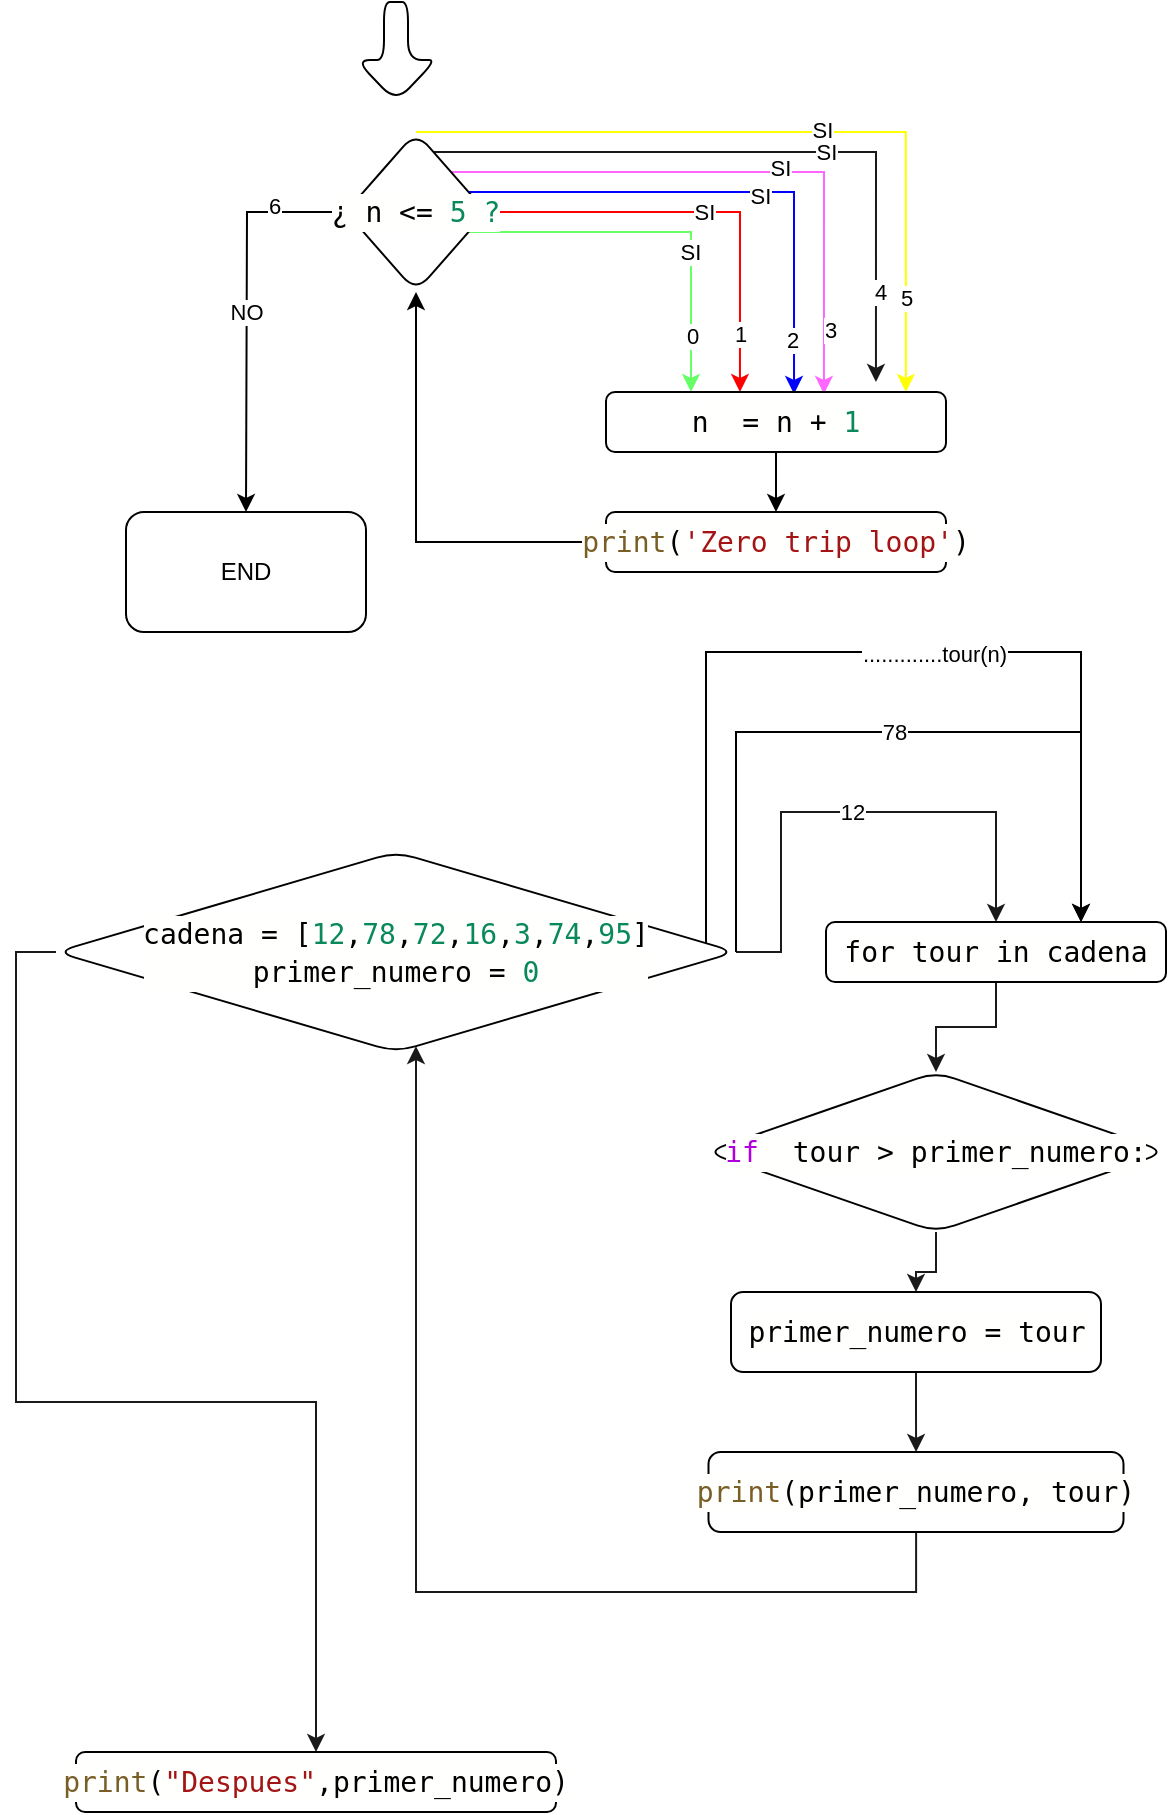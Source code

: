 <mxfile version="15.2.7" type="google" pages="2"><diagram id="X2s6fLVfoRWQxFOMIy99" name="Page-1"><mxGraphModel dx="1102" dy="614" grid="1" gridSize="10" guides="1" tooltips="1" connect="1" arrows="1" fold="1" page="1" pageScale="1" pageWidth="827" pageHeight="1169" math="0" shadow="0"><root><mxCell id="0"/><mxCell id="1" parent="0"/><mxCell id="STmBFtJvGlc2dE40jqzf-23" value="NO" style="edgeStyle=orthogonalEdgeStyle;rounded=0;orthogonalLoop=1;jettySize=auto;html=1;" parent="1" source="STmBFtJvGlc2dE40jqzf-26" edge="1"><mxGeometry relative="1" as="geometry"><mxPoint x="250" y="380" as="targetPoint"/></mxGeometry></mxCell><mxCell id="STmBFtJvGlc2dE40jqzf-64" value="6" style="edgeLabel;html=1;align=center;verticalAlign=middle;resizable=0;points=[];" parent="STmBFtJvGlc2dE40jqzf-23" vertex="1" connectable="0"><mxGeometry x="-0.64" y="-3" relative="1" as="geometry"><mxPoint as="offset"/></mxGeometry></mxCell><mxCell id="STmBFtJvGlc2dE40jqzf-24" value="SI" style="edgeStyle=orthogonalEdgeStyle;rounded=0;orthogonalLoop=1;jettySize=auto;html=1;entryX=0.394;entryY=0;entryDx=0;entryDy=0;entryPerimeter=0;strokeColor=#FF0000;" parent="1" source="STmBFtJvGlc2dE40jqzf-26" target="STmBFtJvGlc2dE40jqzf-29" edge="1"><mxGeometry relative="1" as="geometry"><Array as="points"><mxPoint x="497" y="230"/></Array></mxGeometry></mxCell><mxCell id="STmBFtJvGlc2dE40jqzf-42" value="1" style="edgeLabel;html=1;align=center;verticalAlign=middle;resizable=0;points=[];" parent="STmBFtJvGlc2dE40jqzf-24" vertex="1" connectable="0"><mxGeometry x="0.73" relative="1" as="geometry"><mxPoint as="offset"/></mxGeometry></mxCell><mxCell id="STmBFtJvGlc2dE40jqzf-38" style="edgeStyle=orthogonalEdgeStyle;rounded=0;orthogonalLoop=1;jettySize=auto;html=1;entryX=0.25;entryY=0;entryDx=0;entryDy=0;fillColor=#f8cecc;strokeColor=#66FF66;sketch=0;" parent="1" source="STmBFtJvGlc2dE40jqzf-26" target="STmBFtJvGlc2dE40jqzf-29" edge="1"><mxGeometry relative="1" as="geometry"><Array as="points"><mxPoint x="473" y="240"/></Array></mxGeometry></mxCell><mxCell id="STmBFtJvGlc2dE40jqzf-39" value="SI" style="edgeLabel;html=1;align=center;verticalAlign=middle;resizable=0;points=[];" parent="STmBFtJvGlc2dE40jqzf-38" vertex="1" connectable="0"><mxGeometry x="0.264" y="-1" relative="1" as="geometry"><mxPoint as="offset"/></mxGeometry></mxCell><mxCell id="STmBFtJvGlc2dE40jqzf-40" value="0" style="edgeLabel;html=1;align=center;verticalAlign=middle;resizable=0;points=[];" parent="STmBFtJvGlc2dE40jqzf-38" vertex="1" connectable="0"><mxGeometry x="0.695" relative="1" as="geometry"><mxPoint y="1" as="offset"/></mxGeometry></mxCell><mxCell id="STmBFtJvGlc2dE40jqzf-49" style="edgeStyle=orthogonalEdgeStyle;rounded=0;orthogonalLoop=1;jettySize=auto;html=1;entryX=0.641;entryY=0.033;entryDx=0;entryDy=0;entryPerimeter=0;strokeColor=#FF66FF;" parent="1" source="STmBFtJvGlc2dE40jqzf-26" target="STmBFtJvGlc2dE40jqzf-29" edge="1"><mxGeometry relative="1" as="geometry"><mxPoint x="580" y="300" as="targetPoint"/><Array as="points"><mxPoint x="539" y="210"/></Array></mxGeometry></mxCell><mxCell id="STmBFtJvGlc2dE40jqzf-56" value="SI" style="edgeLabel;html=1;align=center;verticalAlign=middle;resizable=0;points=[];" parent="STmBFtJvGlc2dE40jqzf-49" vertex="1" connectable="0"><mxGeometry x="0.102" y="2" relative="1" as="geometry"><mxPoint as="offset"/></mxGeometry></mxCell><mxCell id="STmBFtJvGlc2dE40jqzf-57" value="3" style="edgeLabel;html=1;align=center;verticalAlign=middle;resizable=0;points=[];" parent="STmBFtJvGlc2dE40jqzf-49" vertex="1" connectable="0"><mxGeometry x="0.786" y="3" relative="1" as="geometry"><mxPoint as="offset"/></mxGeometry></mxCell><mxCell id="STmBFtJvGlc2dE40jqzf-50" style="edgeStyle=orthogonalEdgeStyle;rounded=0;orthogonalLoop=1;jettySize=auto;html=1;entryX=0.553;entryY=0.033;entryDx=0;entryDy=0;entryPerimeter=0;strokeColor=#0000FF;" parent="1" source="STmBFtJvGlc2dE40jqzf-26" target="STmBFtJvGlc2dE40jqzf-29" edge="1"><mxGeometry relative="1" as="geometry"><Array as="points"><mxPoint x="524" y="220"/></Array></mxGeometry></mxCell><mxCell id="STmBFtJvGlc2dE40jqzf-51" value="SI" style="edgeLabel;html=1;align=center;verticalAlign=middle;resizable=0;points=[];" parent="STmBFtJvGlc2dE40jqzf-50" vertex="1" connectable="0"><mxGeometry x="0.101" y="-2" relative="1" as="geometry"><mxPoint as="offset"/></mxGeometry></mxCell><mxCell id="STmBFtJvGlc2dE40jqzf-55" value="2" style="edgeLabel;html=1;align=center;verticalAlign=middle;resizable=0;points=[];" parent="STmBFtJvGlc2dE40jqzf-50" vertex="1" connectable="0"><mxGeometry x="0.794" y="-1" relative="1" as="geometry"><mxPoint as="offset"/></mxGeometry></mxCell><mxCell id="STmBFtJvGlc2dE40jqzf-60" style="edgeStyle=orthogonalEdgeStyle;rounded=0;orthogonalLoop=1;jettySize=auto;html=1;entryX=0.882;entryY=0;entryDx=0;entryDy=0;entryPerimeter=0;strokeColor=#FFFF00;" parent="1" source="STmBFtJvGlc2dE40jqzf-26" target="STmBFtJvGlc2dE40jqzf-29" edge="1"><mxGeometry relative="1" as="geometry"><Array as="points"><mxPoint x="580" y="190"/></Array></mxGeometry></mxCell><mxCell id="STmBFtJvGlc2dE40jqzf-61" value="SI" style="edgeLabel;html=1;align=center;verticalAlign=middle;resizable=0;points=[];" parent="STmBFtJvGlc2dE40jqzf-60" vertex="1" connectable="0"><mxGeometry x="0.08" y="1" relative="1" as="geometry"><mxPoint as="offset"/></mxGeometry></mxCell><mxCell id="STmBFtJvGlc2dE40jqzf-62" value="5" style="edgeLabel;html=1;align=center;verticalAlign=middle;resizable=0;points=[];" parent="STmBFtJvGlc2dE40jqzf-60" vertex="1" connectable="0"><mxGeometry x="0.749" relative="1" as="geometry"><mxPoint as="offset"/></mxGeometry></mxCell><mxCell id="STmBFtJvGlc2dE40jqzf-66" style="edgeStyle=orthogonalEdgeStyle;rounded=0;sketch=0;orthogonalLoop=1;jettySize=auto;html=1;entryX=0.794;entryY=-0.167;entryDx=0;entryDy=0;entryPerimeter=0;strokeColor=#1A1A1A;" parent="1" source="STmBFtJvGlc2dE40jqzf-26" target="STmBFtJvGlc2dE40jqzf-29" edge="1"><mxGeometry relative="1" as="geometry"><Array as="points"><mxPoint x="565" y="200"/></Array></mxGeometry></mxCell><mxCell id="STmBFtJvGlc2dE40jqzf-67" value="SI" style="edgeLabel;html=1;align=center;verticalAlign=middle;resizable=0;points=[];" parent="STmBFtJvGlc2dE40jqzf-66" vertex="1" connectable="0"><mxGeometry x="0.167" relative="1" as="geometry"><mxPoint as="offset"/></mxGeometry></mxCell><mxCell id="STmBFtJvGlc2dE40jqzf-68" value="4" style="edgeLabel;html=1;align=center;verticalAlign=middle;resizable=0;points=[];" parent="STmBFtJvGlc2dE40jqzf-66" vertex="1" connectable="0"><mxGeometry x="0.732" y="2" relative="1" as="geometry"><mxPoint as="offset"/></mxGeometry></mxCell><mxCell id="STmBFtJvGlc2dE40jqzf-26" value="&lt;div style=&quot;background-color: rgb(255 , 255 , 254) ; font-family: monospace , &amp;#34;consolas&amp;#34; , &amp;#34;courier new&amp;#34; , monospace ; font-size: 14px ; line-height: 19px&quot;&gt;¿&amp;nbsp;&lt;span style=&quot;font-family: monospace , &amp;#34;consolas&amp;#34; , &amp;#34;courier new&amp;#34; , monospace&quot;&gt;n&amp;nbsp;&amp;lt;=&amp;nbsp;&lt;/span&gt;&lt;span style=&quot;font-family: monospace , &amp;#34;consolas&amp;#34; , &amp;#34;courier new&amp;#34; , monospace ; color: rgb(9 , 136 , 90)&quot;&gt;5&lt;/span&gt;&lt;span style=&quot;color: rgb(9 , 136 , 90)&quot;&gt;&amp;nbsp;?&lt;/span&gt;&lt;/div&gt;" style="rhombus;whiteSpace=wrap;html=1;rounded=1;" parent="1" vertex="1"><mxGeometry x="300" y="190" width="70" height="80" as="geometry"/></mxCell><mxCell id="STmBFtJvGlc2dE40jqzf-27" value="END" style="rounded=1;whiteSpace=wrap;html=1;" parent="1" vertex="1"><mxGeometry x="190" y="380" width="120" height="60" as="geometry"/></mxCell><mxCell id="STmBFtJvGlc2dE40jqzf-44" value="" style="edgeStyle=orthogonalEdgeStyle;rounded=0;orthogonalLoop=1;jettySize=auto;html=1;" parent="1" source="STmBFtJvGlc2dE40jqzf-29" target="STmBFtJvGlc2dE40jqzf-43" edge="1"><mxGeometry relative="1" as="geometry"/></mxCell><mxCell id="STmBFtJvGlc2dE40jqzf-29" value="&lt;div style=&quot;background-color: rgb(255 , 255 , 254) ; font-family: monospace , &amp;#34;consolas&amp;#34; , &amp;#34;courier new&amp;#34; , monospace ; font-size: 14px ; line-height: 19px&quot;&gt;&lt;div style=&quot;font-family: monospace , &amp;#34;consolas&amp;#34; , &amp;#34;courier new&amp;#34; , monospace ; line-height: 19px&quot;&gt;n&amp;nbsp;&amp;nbsp;=&amp;nbsp;n&amp;nbsp;+&amp;nbsp;&lt;span style=&quot;color: #09885a&quot;&gt;1&lt;/span&gt;&lt;/div&gt;&lt;/div&gt;" style="whiteSpace=wrap;html=1;rounded=1;" parent="1" vertex="1"><mxGeometry x="430" y="320" width="170" height="30" as="geometry"/></mxCell><mxCell id="STmBFtJvGlc2dE40jqzf-45" style="edgeStyle=orthogonalEdgeStyle;rounded=0;orthogonalLoop=1;jettySize=auto;html=1;entryX=0.5;entryY=1;entryDx=0;entryDy=0;" parent="1" source="STmBFtJvGlc2dE40jqzf-43" target="STmBFtJvGlc2dE40jqzf-26" edge="1"><mxGeometry relative="1" as="geometry"><mxPoint x="340" y="280" as="targetPoint"/></mxGeometry></mxCell><mxCell id="STmBFtJvGlc2dE40jqzf-43" value="&lt;div style=&quot;background-color: rgb(255 , 255 , 254) ; font-family: monospace , &amp;#34;consolas&amp;#34; , &amp;#34;courier new&amp;#34; , monospace ; font-size: 14px ; line-height: 19px&quot;&gt;&lt;div style=&quot;font-family: monospace , &amp;#34;consolas&amp;#34; , &amp;#34;courier new&amp;#34; , monospace ; line-height: 19px&quot;&gt;&lt;div style=&quot;font-family: monospace , &amp;#34;consolas&amp;#34; , &amp;#34;courier new&amp;#34; , monospace ; line-height: 19px&quot;&gt;&lt;span style=&quot;color: #795e26&quot;&gt;print&lt;/span&gt;(&lt;span style=&quot;color: #a31515&quot;&gt;'Zero&amp;nbsp;trip&amp;nbsp;loop'&lt;/span&gt;)&lt;/div&gt;&lt;/div&gt;&lt;/div&gt;" style="whiteSpace=wrap;html=1;rounded=1;" parent="1" vertex="1"><mxGeometry x="430" y="380" width="170" height="30" as="geometry"/></mxCell><mxCell id="STmBFtJvGlc2dE40jqzf-69" value="" style="shape=singleArrow;whiteSpace=wrap;html=1;arrowWidth=0.3;arrowSize=0.42;rounded=1;rotation=90;" parent="1" vertex="1"><mxGeometry x="300" y="130" width="50" height="40" as="geometry"/></mxCell><mxCell id="STmBFtJvGlc2dE40jqzf-125" style="edgeStyle=orthogonalEdgeStyle;rounded=0;sketch=0;orthogonalLoop=1;jettySize=auto;html=1;strokeColor=#1A1A1A;exitX=0;exitY=0.5;exitDx=0;exitDy=0;entryX=0.5;entryY=0;entryDx=0;entryDy=0;" parent="1" source="STmBFtJvGlc2dE40jqzf-116" target="STmBFtJvGlc2dE40jqzf-121" edge="1"><mxGeometry relative="1" as="geometry"><mxPoint x="175" y="680" as="targetPoint"/></mxGeometry></mxCell><mxCell id="STmBFtJvGlc2dE40jqzf-126" value="12" style="edgeStyle=orthogonalEdgeStyle;rounded=0;sketch=0;orthogonalLoop=1;jettySize=auto;html=1;entryX=0.5;entryY=0;entryDx=0;entryDy=0;strokeColor=#1A1A1A;exitX=1;exitY=0.5;exitDx=0;exitDy=0;" parent="1" source="STmBFtJvGlc2dE40jqzf-116" target="STmBFtJvGlc2dE40jqzf-119" edge="1"><mxGeometry relative="1" as="geometry"/></mxCell><mxCell id="PCqsXE46MoLf7meC1tlK-1" value="78" style="edgeStyle=orthogonalEdgeStyle;rounded=0;orthogonalLoop=1;jettySize=auto;html=1;entryX=0.75;entryY=0;entryDx=0;entryDy=0;" edge="1" parent="1" source="STmBFtJvGlc2dE40jqzf-116" target="STmBFtJvGlc2dE40jqzf-119"><mxGeometry relative="1" as="geometry"><Array as="points"><mxPoint x="495" y="490"/><mxPoint x="668" y="490"/></Array></mxGeometry></mxCell><mxCell id="PCqsXE46MoLf7meC1tlK-4" style="edgeStyle=orthogonalEdgeStyle;rounded=0;orthogonalLoop=1;jettySize=auto;html=1;entryX=0.75;entryY=0;entryDx=0;entryDy=0;" edge="1" parent="1" source="STmBFtJvGlc2dE40jqzf-116" target="STmBFtJvGlc2dE40jqzf-119"><mxGeometry relative="1" as="geometry"><Array as="points"><mxPoint x="480" y="450"/><mxPoint x="668" y="450"/></Array></mxGeometry></mxCell><mxCell id="PCqsXE46MoLf7meC1tlK-5" value=".............tour(n)" style="edgeLabel;html=1;align=center;verticalAlign=middle;resizable=0;points=[];" vertex="1" connectable="0" parent="PCqsXE46MoLf7meC1tlK-4"><mxGeometry x="0.109" y="-1" relative="1" as="geometry"><mxPoint as="offset"/></mxGeometry></mxCell><mxCell id="STmBFtJvGlc2dE40jqzf-116" value="&lt;div style=&quot;background-color: rgb(255 , 255 , 254) ; font-family: monospace , &amp;#34;consolas&amp;#34; , &amp;#34;courier new&amp;#34; , monospace ; font-size: 14px ; line-height: 19px&quot;&gt;cadena =&amp;nbsp;&lt;span style=&quot;font-family: monospace , &amp;#34;consolas&amp;#34; , &amp;#34;courier new&amp;#34; , monospace&quot;&gt;[&lt;/span&gt;&lt;span style=&quot;font-family: monospace , &amp;#34;consolas&amp;#34; , &amp;#34;courier new&amp;#34; , monospace ; color: rgb(9 , 136 , 90)&quot;&gt;12&lt;/span&gt;&lt;span style=&quot;font-family: monospace , &amp;#34;consolas&amp;#34; , &amp;#34;courier new&amp;#34; , monospace&quot;&gt;,&lt;/span&gt;&lt;span style=&quot;font-family: monospace , &amp;#34;consolas&amp;#34; , &amp;#34;courier new&amp;#34; , monospace ; color: rgb(9 , 136 , 90)&quot;&gt;78&lt;/span&gt;&lt;span style=&quot;font-family: monospace , &amp;#34;consolas&amp;#34; , &amp;#34;courier new&amp;#34; , monospace&quot;&gt;,&lt;/span&gt;&lt;span style=&quot;font-family: monospace , &amp;#34;consolas&amp;#34; , &amp;#34;courier new&amp;#34; , monospace ; color: rgb(9 , 136 , 90)&quot;&gt;72&lt;/span&gt;&lt;span style=&quot;font-family: monospace , &amp;#34;consolas&amp;#34; , &amp;#34;courier new&amp;#34; , monospace&quot;&gt;,&lt;/span&gt;&lt;span style=&quot;font-family: monospace , &amp;#34;consolas&amp;#34; , &amp;#34;courier new&amp;#34; , monospace ; color: rgb(9 , 136 , 90)&quot;&gt;16&lt;/span&gt;&lt;span style=&quot;font-family: monospace , &amp;#34;consolas&amp;#34; , &amp;#34;courier new&amp;#34; , monospace&quot;&gt;,&lt;/span&gt;&lt;span style=&quot;font-family: monospace , &amp;#34;consolas&amp;#34; , &amp;#34;courier new&amp;#34; , monospace ; color: rgb(9 , 136 , 90)&quot;&gt;3&lt;/span&gt;&lt;span style=&quot;font-family: monospace , &amp;#34;consolas&amp;#34; , &amp;#34;courier new&amp;#34; , monospace&quot;&gt;,&lt;/span&gt;&lt;span style=&quot;font-family: monospace , &amp;#34;consolas&amp;#34; , &amp;#34;courier new&amp;#34; , monospace ; color: rgb(9 , 136 , 90)&quot;&gt;74&lt;/span&gt;&lt;span style=&quot;font-family: monospace , &amp;#34;consolas&amp;#34; , &amp;#34;courier new&amp;#34; , monospace&quot;&gt;,&lt;/span&gt;&lt;span style=&quot;font-family: monospace , &amp;#34;consolas&amp;#34; , &amp;#34;courier new&amp;#34; , monospace ; color: rgb(9 , 136 , 90)&quot;&gt;95&lt;/span&gt;&lt;span style=&quot;font-family: monospace , &amp;#34;consolas&amp;#34; , &amp;#34;courier new&amp;#34; , monospace&quot;&gt;]&lt;/span&gt;&lt;/div&gt;&lt;div style=&quot;background-color: rgb(255 , 255 , 254) ; font-family: monospace , &amp;#34;consolas&amp;#34; , &amp;#34;courier new&amp;#34; , monospace ; font-size: 14px ; line-height: 19px&quot;&gt;&lt;span style=&quot;text-align: left&quot;&gt;primer_numero&amp;nbsp;=&amp;nbsp;&lt;/span&gt;&lt;span style=&quot;text-align: left ; color: rgb(9 , 136 , 90)&quot;&gt;0&lt;/span&gt;&lt;span style=&quot;font-family: monospace , &amp;#34;consolas&amp;#34; , &amp;#34;courier new&amp;#34; , monospace&quot;&gt;&lt;br&gt;&lt;/span&gt;&lt;/div&gt;" style="rhombus;whiteSpace=wrap;html=1;rounded=1;" parent="1" vertex="1"><mxGeometry x="155" y="550" width="340" height="100" as="geometry"/></mxCell><mxCell id="STmBFtJvGlc2dE40jqzf-128" value="" style="edgeStyle=orthogonalEdgeStyle;rounded=0;sketch=0;orthogonalLoop=1;jettySize=auto;html=1;strokeColor=#1A1A1A;" parent="1" source="STmBFtJvGlc2dE40jqzf-119" target="STmBFtJvGlc2dE40jqzf-127" edge="1"><mxGeometry relative="1" as="geometry"/></mxCell><mxCell id="STmBFtJvGlc2dE40jqzf-119" value="&lt;div style=&quot;background-color: rgb(255 , 255 , 254) ; font-family: monospace , &amp;#34;consolas&amp;#34; , &amp;#34;courier new&amp;#34; , monospace ; font-size: 14px ; line-height: 19px&quot;&gt;&lt;div style=&quot;font-family: monospace , &amp;#34;consolas&amp;#34; , &amp;#34;courier new&amp;#34; , monospace ; line-height: 19px&quot;&gt;for tour in cadena&lt;/div&gt;&lt;/div&gt;" style="whiteSpace=wrap;html=1;rounded=1;" parent="1" vertex="1"><mxGeometry x="540" y="585" width="170" height="30" as="geometry"/></mxCell><mxCell id="STmBFtJvGlc2dE40jqzf-121" value="&lt;div style=&quot;background-color: rgb(255 , 255 , 254) ; font-family: monospace , &amp;#34;consolas&amp;#34; , &amp;#34;courier new&amp;#34; , monospace ; font-size: 14px ; line-height: 19px&quot;&gt;&lt;div style=&quot;font-family: monospace , &amp;#34;consolas&amp;#34; , &amp;#34;courier new&amp;#34; , monospace ; line-height: 19px&quot;&gt;&lt;div style=&quot;font-family: monospace , &amp;#34;consolas&amp;#34; , &amp;#34;courier new&amp;#34; , monospace ; line-height: 19px&quot;&gt;&lt;div style=&quot;font-family: monospace , &amp;#34;consolas&amp;#34; , &amp;#34;courier new&amp;#34; , monospace ; line-height: 19px&quot;&gt;&lt;span style=&quot;color: #795e26&quot;&gt;print&lt;/span&gt;(&lt;span style=&quot;color: #a31515&quot;&gt;&quot;Despues&quot;&lt;/span&gt;,primer_numero)&lt;/div&gt;&lt;/div&gt;&lt;/div&gt;&lt;/div&gt;" style="whiteSpace=wrap;html=1;rounded=1;" parent="1" vertex="1"><mxGeometry x="165" y="1000" width="240" height="30" as="geometry"/></mxCell><mxCell id="STmBFtJvGlc2dE40jqzf-130" value="" style="edgeStyle=orthogonalEdgeStyle;rounded=0;sketch=0;orthogonalLoop=1;jettySize=auto;html=1;strokeColor=#1A1A1A;" parent="1" source="STmBFtJvGlc2dE40jqzf-127" target="STmBFtJvGlc2dE40jqzf-129" edge="1"><mxGeometry relative="1" as="geometry"/></mxCell><mxCell id="STmBFtJvGlc2dE40jqzf-127" value="&lt;div style=&quot;background-color: rgb(255 , 255 , 254) ; font-family: monospace , &amp;#34;consolas&amp;#34; , &amp;#34;courier new&amp;#34; , monospace ; font-size: 14px ; line-height: 19px&quot;&gt;&lt;span style=&quot;color: #af00db&quot;&gt;if&lt;/span&gt;&amp;nbsp;&amp;nbsp;tour&amp;nbsp;&amp;gt;&amp;nbsp;primer_numero:&lt;/div&gt;" style="rhombus;whiteSpace=wrap;html=1;rounded=1;" parent="1" vertex="1"><mxGeometry x="480" y="660" width="230" height="80" as="geometry"/></mxCell><mxCell id="STmBFtJvGlc2dE40jqzf-135" value="" style="edgeStyle=orthogonalEdgeStyle;rounded=0;sketch=0;orthogonalLoop=1;jettySize=auto;html=1;strokeColor=#1A1A1A;" parent="1" source="STmBFtJvGlc2dE40jqzf-129" target="STmBFtJvGlc2dE40jqzf-133" edge="1"><mxGeometry relative="1" as="geometry"/></mxCell><mxCell id="STmBFtJvGlc2dE40jqzf-129" value="&lt;div style=&quot;background-color: rgb(255 , 255 , 254) ; font-family: monospace , &amp;#34;consolas&amp;#34; , &amp;#34;courier new&amp;#34; , monospace ; font-size: 14px ; line-height: 19px&quot;&gt;primer_numero&amp;nbsp;=&amp;nbsp;tour&lt;/div&gt;" style="whiteSpace=wrap;html=1;rounded=1;" parent="1" vertex="1"><mxGeometry x="492.5" y="770" width="185" height="40" as="geometry"/></mxCell><mxCell id="STmBFtJvGlc2dE40jqzf-136" style="edgeStyle=orthogonalEdgeStyle;rounded=0;sketch=0;orthogonalLoop=1;jettySize=auto;html=1;strokeColor=#1A1A1A;" parent="1" source="STmBFtJvGlc2dE40jqzf-133" target="STmBFtJvGlc2dE40jqzf-116" edge="1"><mxGeometry relative="1" as="geometry"><Array as="points"><mxPoint x="585" y="920"/><mxPoint x="335" y="920"/></Array></mxGeometry></mxCell><mxCell id="STmBFtJvGlc2dE40jqzf-133" value="&lt;div style=&quot;background-color: rgb(255 , 255 , 254) ; font-family: monospace , &amp;#34;consolas&amp;#34; , &amp;#34;courier new&amp;#34; , monospace ; font-size: 14px ; line-height: 19px&quot;&gt;&lt;div style=&quot;font-family: monospace , &amp;#34;consolas&amp;#34; , &amp;#34;courier new&amp;#34; , monospace ; line-height: 19px&quot;&gt;&lt;span style=&quot;color: #795e26&quot;&gt;print&lt;/span&gt;(primer_numero,&amp;nbsp;tour)&lt;/div&gt;&lt;/div&gt;" style="whiteSpace=wrap;html=1;rounded=1;" parent="1" vertex="1"><mxGeometry x="481.25" y="850" width="207.5" height="40" as="geometry"/></mxCell></root></mxGraphModel></diagram><diagram id="x7BjtVc_yPp9MU57tmOT" name="Page-2"><mxGraphModel dx="1102" dy="614" grid="1" gridSize="10" guides="1" tooltips="1" connect="1" arrows="1" fold="1" page="1" pageScale="1" pageWidth="827" pageHeight="1169" math="0" shadow="0"><root><mxCell id="eMKO2Xtn0a6oOgIpGbm5-0"/><mxCell id="eMKO2Xtn0a6oOgIpGbm5-1" parent="eMKO2Xtn0a6oOgIpGbm5-0"/></root></mxGraphModel></diagram></mxfile>